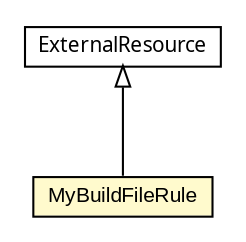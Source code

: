 #!/usr/local/bin/dot
#
# Class diagram 
# Generated by UMLGraph version 5.1 (http://www.umlgraph.org/)
#

digraph G {
	edge [fontname="arial",fontsize=10,labelfontname="arial",labelfontsize=10];
	node [fontname="arial",fontsize=10,shape=plaintext];
	nodesep=0.25;
	ranksep=0.5;
	// com.helger.schematron.ant.MyBuildFileRule
	c3270 [label=<<table title="com.helger.schematron.ant.MyBuildFileRule" border="0" cellborder="1" cellspacing="0" cellpadding="2" port="p" bgcolor="lemonChiffon" href="./MyBuildFileRule.html">
		<tr><td><table border="0" cellspacing="0" cellpadding="1">
<tr><td align="center" balign="center"> MyBuildFileRule </td></tr>
		</table></td></tr>
		</table>>, fontname="arial", fontcolor="black", fontsize=10.0];
	//com.helger.schematron.ant.MyBuildFileRule extends org.junit.rules.ExternalResource
	c3279:p -> c3270:p [dir=back,arrowtail=empty];
	// org.junit.rules.ExternalResource
	c3279 [label=<<table title="org.junit.rules.ExternalResource" border="0" cellborder="1" cellspacing="0" cellpadding="2" port="p">
		<tr><td><table border="0" cellspacing="0" cellpadding="1">
<tr><td align="center" balign="center"><font face="ariali"> ExternalResource </font></td></tr>
		</table></td></tr>
		</table>>, fontname="arial", fontcolor="black", fontsize=10.0];
}

